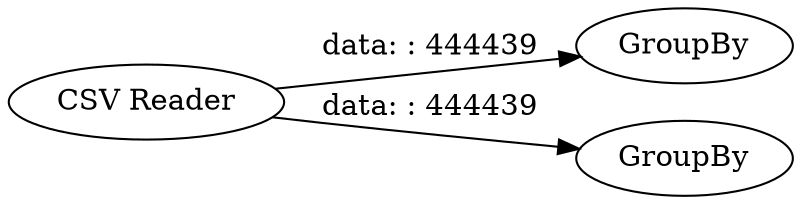 digraph {
	"3103495805971260416_1" [label="CSV Reader"]
	"3103495805971260416_3" [label=GroupBy]
	"3103495805971260416_2" [label=GroupBy]
	"3103495805971260416_1" -> "3103495805971260416_3" [label="data: : 444439"]
	"3103495805971260416_1" -> "3103495805971260416_2" [label="data: : 444439"]
	rankdir=LR
}
